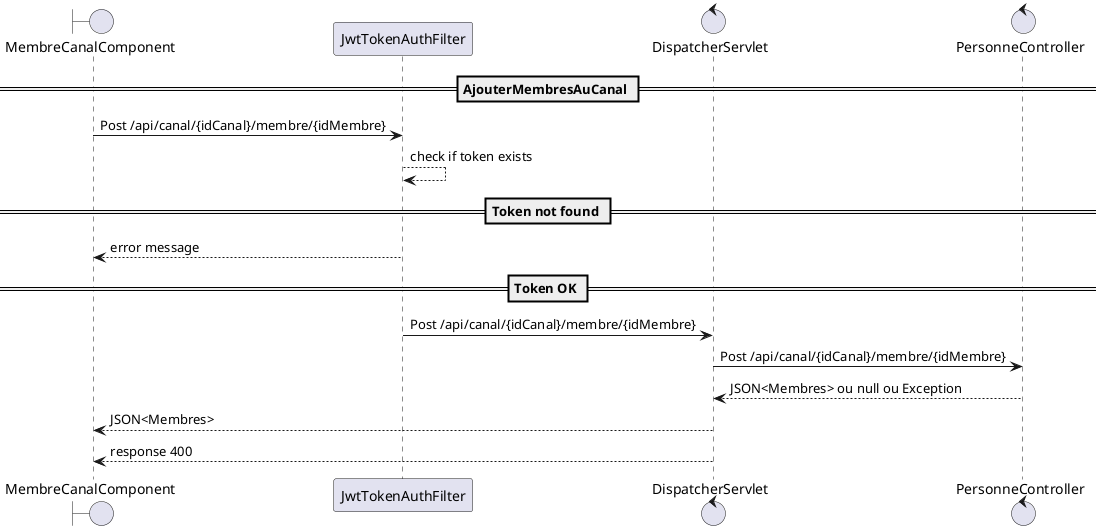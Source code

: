 
@startuml
== AjouterMembresAuCanal ==

boundary MembreCanalComponent
participant JwtTokenAuthFilter
control DispatcherServlet 
control PersonneController 


MembreCanalComponent -> JwtTokenAuthFilter : Post /api/canal/{idCanal}/membre/{idMembre}
JwtTokenAuthFilter --> JwtTokenAuthFilter : check if token exists
==Token not found ==
JwtTokenAuthFilter --> MembreCanalComponent : error message 
==Token OK ==
JwtTokenAuthFilter -> DispatcherServlet : Post /api/canal/{idCanal}/membre/{idMembre}
DispatcherServlet -> PersonneController : Post /api/canal/{idCanal}/membre/{idMembre}
PersonneController --> DispatcherServlet : JSON<Membres> ou null ou Exception
DispatcherServlet --> MembreCanalComponent : JSON<Membres>
DispatcherServlet --> MembreCanalComponent : response 400
@enduml